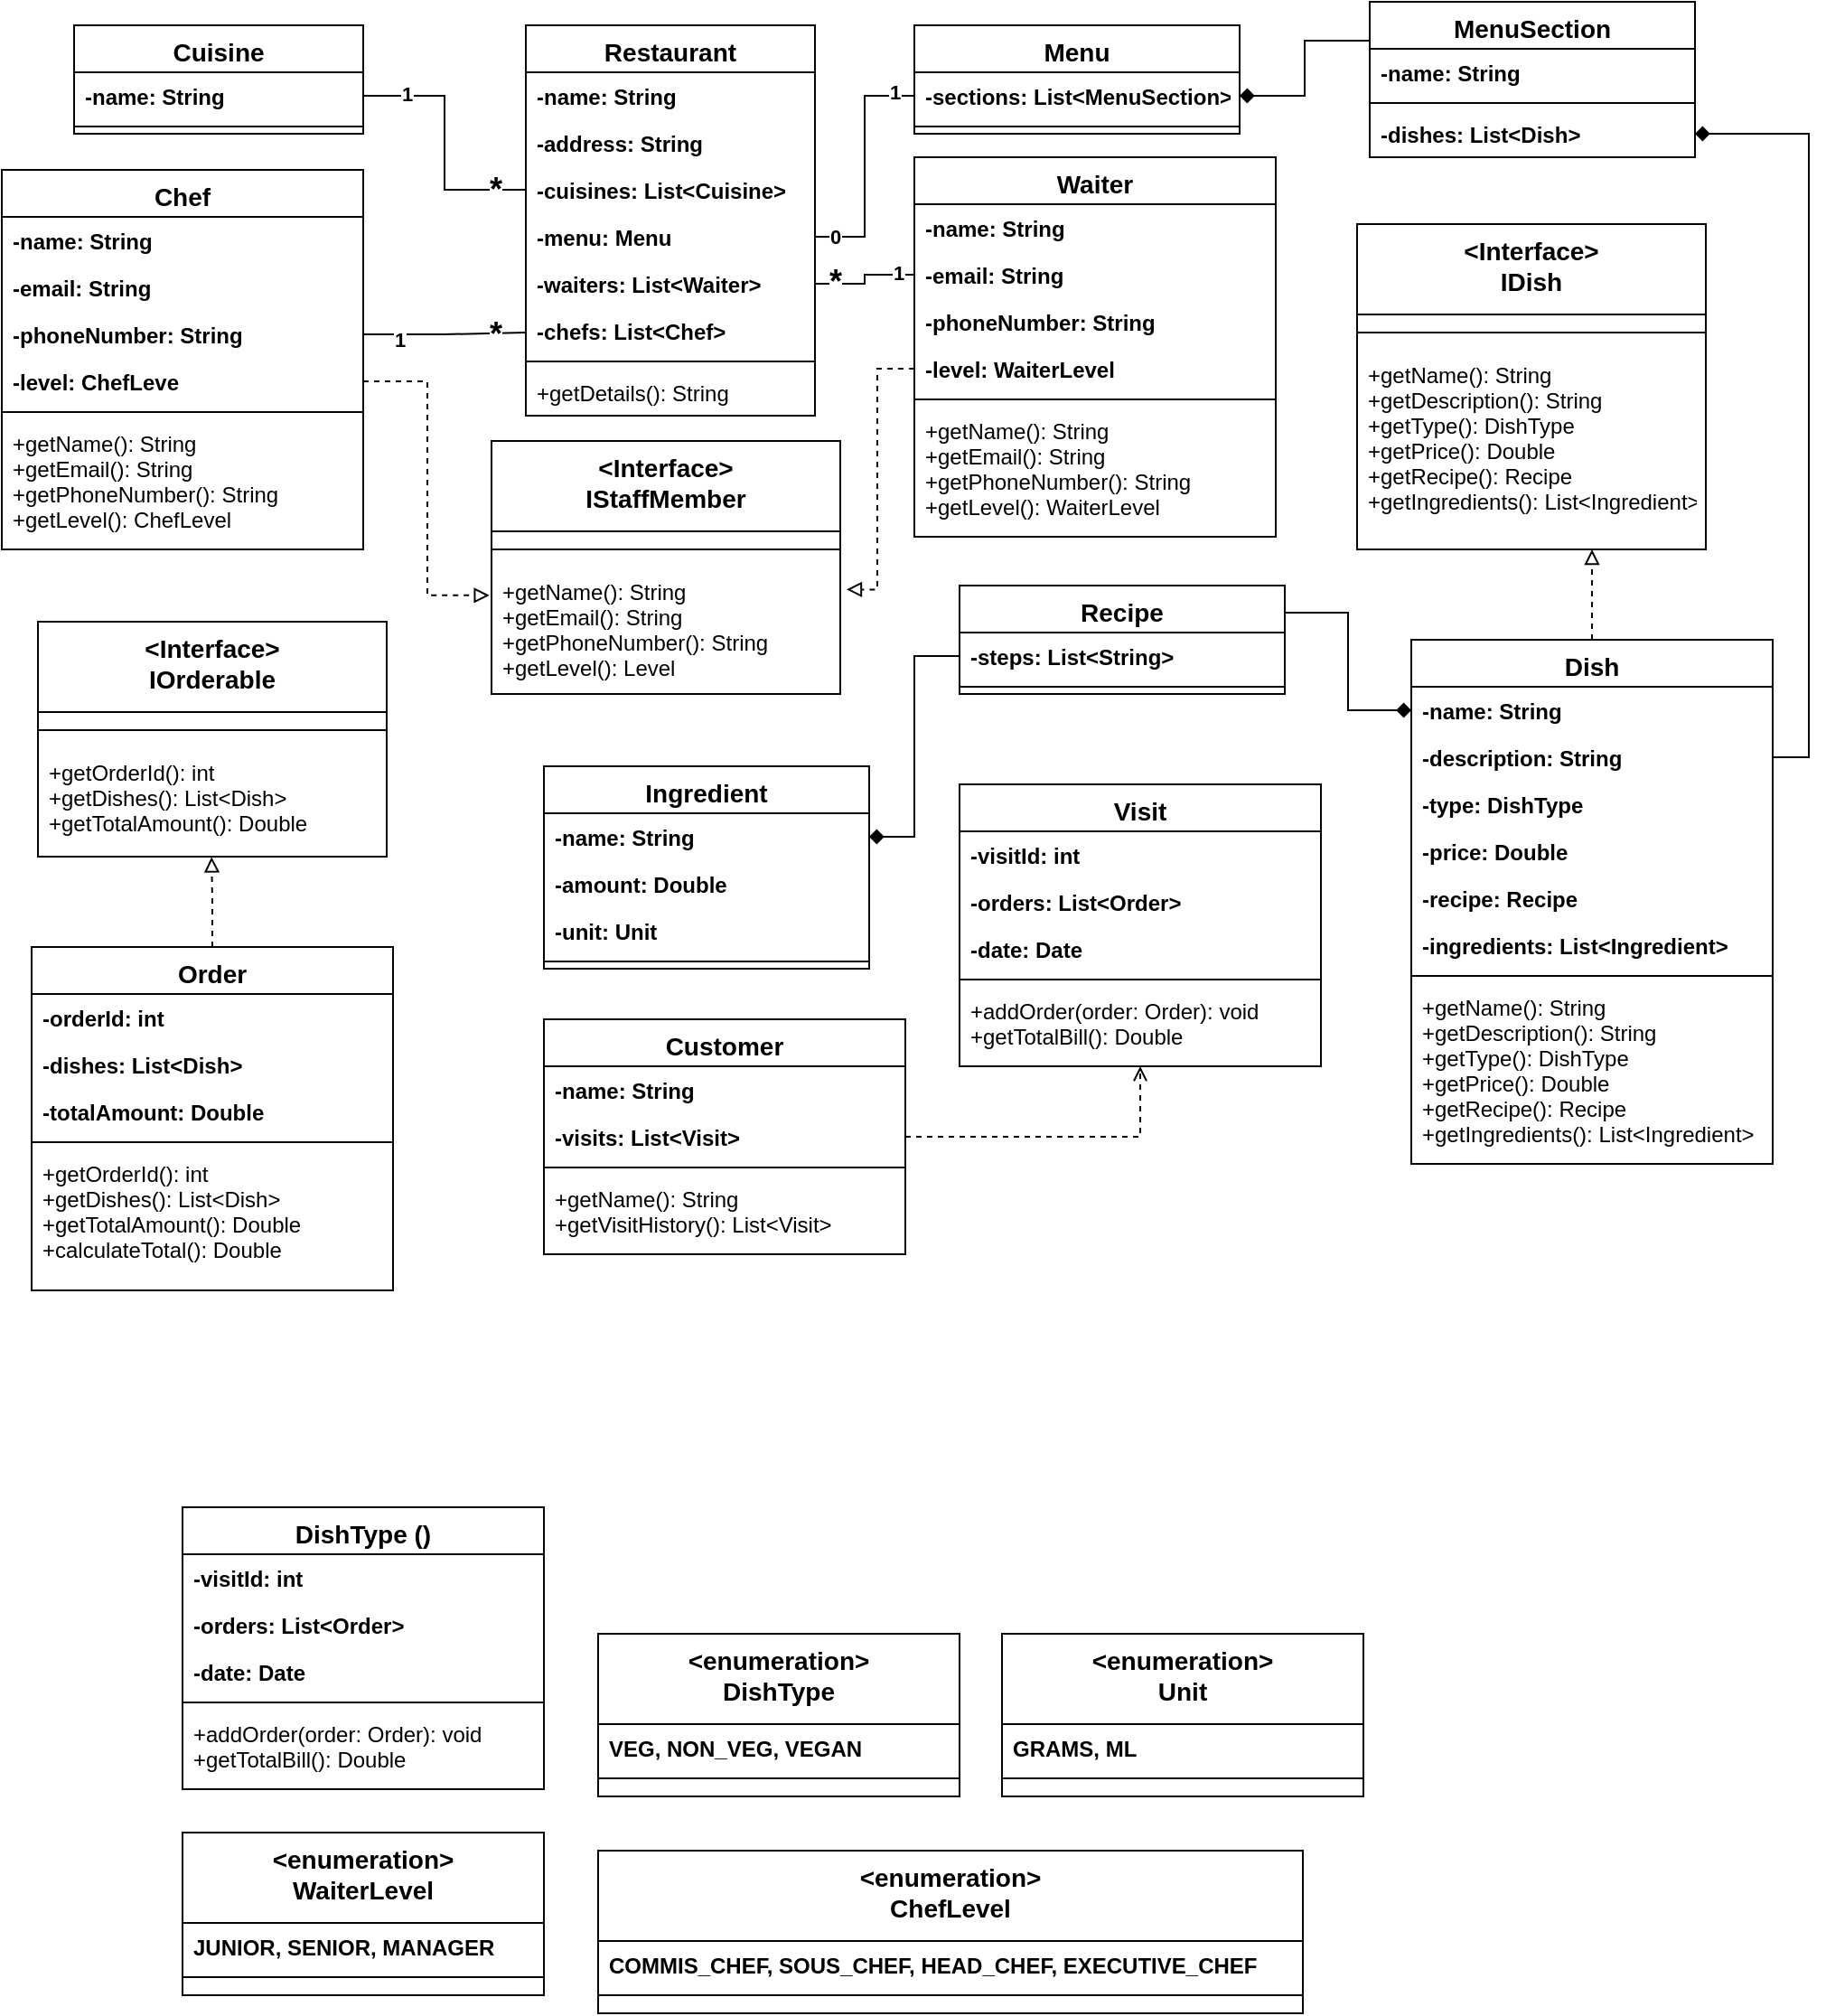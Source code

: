<mxfile version="24.7.6">
  <diagram id="C5RBs43oDa-KdzZeNtuy" name="Page-1">
    <mxGraphModel dx="1877" dy="557" grid="1" gridSize="10" guides="1" tooltips="1" connect="1" arrows="1" fold="1" page="1" pageScale="1" pageWidth="827" pageHeight="1169" math="0" shadow="0">
      <root>
        <mxCell id="WIyWlLk6GJQsqaUBKTNV-0" />
        <mxCell id="WIyWlLk6GJQsqaUBKTNV-1" parent="WIyWlLk6GJQsqaUBKTNV-0" />
        <mxCell id="zkfFHV4jXpPFQw0GAbJ--0" value="Restaurant" style="swimlane;fontStyle=1;align=center;verticalAlign=top;childLayout=stackLayout;horizontal=1;startSize=26;horizontalStack=0;resizeParent=1;resizeLast=0;collapsible=1;marginBottom=0;rounded=0;shadow=0;strokeWidth=1;fontSize=14;" parent="WIyWlLk6GJQsqaUBKTNV-1" vertex="1">
          <mxGeometry x="240" y="40" width="160" height="216" as="geometry">
            <mxRectangle x="230" y="140" width="160" height="26" as="alternateBounds" />
          </mxGeometry>
        </mxCell>
        <mxCell id="zkfFHV4jXpPFQw0GAbJ--1" value="-name: String" style="text;align=left;verticalAlign=top;spacingLeft=4;spacingRight=4;overflow=hidden;rotatable=0;points=[[0,0.5],[1,0.5]];portConstraint=eastwest;fontStyle=1" parent="zkfFHV4jXpPFQw0GAbJ--0" vertex="1">
          <mxGeometry y="26" width="160" height="26" as="geometry" />
        </mxCell>
        <mxCell id="zkfFHV4jXpPFQw0GAbJ--2" value="-address: String " style="text;align=left;verticalAlign=top;spacingLeft=4;spacingRight=4;overflow=hidden;rotatable=0;points=[[0,0.5],[1,0.5]];portConstraint=eastwest;rounded=0;shadow=0;html=0;fontStyle=1" parent="zkfFHV4jXpPFQw0GAbJ--0" vertex="1">
          <mxGeometry y="52" width="160" height="26" as="geometry" />
        </mxCell>
        <mxCell id="zkfFHV4jXpPFQw0GAbJ--3" value="-cuisines: List&lt;Cuisine&gt;" style="text;align=left;verticalAlign=top;spacingLeft=4;spacingRight=4;overflow=hidden;rotatable=0;points=[[0,0.5],[1,0.5]];portConstraint=eastwest;rounded=0;shadow=0;html=0;fontStyle=1" parent="zkfFHV4jXpPFQw0GAbJ--0" vertex="1">
          <mxGeometry y="78" width="160" height="26" as="geometry" />
        </mxCell>
        <mxCell id="zkfFHV4jXpPFQw0GAbJ--5" value="-menu: Menu" style="text;align=left;verticalAlign=top;spacingLeft=4;spacingRight=4;overflow=hidden;rotatable=0;points=[[0,0.5],[1,0.5]];portConstraint=eastwest;fontStyle=1" parent="zkfFHV4jXpPFQw0GAbJ--0" vertex="1">
          <mxGeometry y="104" width="160" height="26" as="geometry" />
        </mxCell>
        <mxCell id="VaiTRZWKTCsyNy_biYh1-0" value="-waiters: List&lt;Waiter&gt; " style="text;align=left;verticalAlign=top;spacingLeft=4;spacingRight=4;overflow=hidden;rotatable=0;points=[[0,0.5],[1,0.5]];portConstraint=eastwest;rounded=0;shadow=0;html=0;fontStyle=1" vertex="1" parent="zkfFHV4jXpPFQw0GAbJ--0">
          <mxGeometry y="130" width="160" height="26" as="geometry" />
        </mxCell>
        <mxCell id="VaiTRZWKTCsyNy_biYh1-1" value="-chefs: List&lt;Chef&gt;" style="text;align=left;verticalAlign=top;spacingLeft=4;spacingRight=4;overflow=hidden;rotatable=0;points=[[0,0.5],[1,0.5]];portConstraint=eastwest;fontStyle=1" vertex="1" parent="zkfFHV4jXpPFQw0GAbJ--0">
          <mxGeometry y="156" width="160" height="26" as="geometry" />
        </mxCell>
        <mxCell id="zkfFHV4jXpPFQw0GAbJ--4" value="" style="line;html=1;strokeWidth=1;align=left;verticalAlign=middle;spacingTop=-1;spacingLeft=3;spacingRight=3;rotatable=0;labelPosition=right;points=[];portConstraint=eastwest;" parent="zkfFHV4jXpPFQw0GAbJ--0" vertex="1">
          <mxGeometry y="182" width="160" height="8" as="geometry" />
        </mxCell>
        <mxCell id="VaiTRZWKTCsyNy_biYh1-2" value="+getDetails(): String" style="text;align=left;verticalAlign=top;spacingLeft=4;spacingRight=4;overflow=hidden;rotatable=0;points=[[0,0.5],[1,0.5]];portConstraint=eastwest;rounded=0;shadow=0;html=0;" vertex="1" parent="zkfFHV4jXpPFQw0GAbJ--0">
          <mxGeometry y="190" width="160" height="26" as="geometry" />
        </mxCell>
        <mxCell id="VaiTRZWKTCsyNy_biYh1-3" value="Cuisine" style="swimlane;fontStyle=1;align=center;verticalAlign=top;childLayout=stackLayout;horizontal=1;startSize=26;horizontalStack=0;resizeParent=1;resizeLast=0;collapsible=1;marginBottom=0;rounded=0;shadow=0;strokeWidth=1;fontSize=14;" vertex="1" parent="WIyWlLk6GJQsqaUBKTNV-1">
          <mxGeometry x="-10" y="40" width="160" height="60" as="geometry">
            <mxRectangle x="230" y="140" width="160" height="26" as="alternateBounds" />
          </mxGeometry>
        </mxCell>
        <mxCell id="VaiTRZWKTCsyNy_biYh1-4" value="-name: String" style="text;align=left;verticalAlign=top;spacingLeft=4;spacingRight=4;overflow=hidden;rotatable=0;points=[[0,0.5],[1,0.5]];portConstraint=eastwest;fontStyle=1" vertex="1" parent="VaiTRZWKTCsyNy_biYh1-3">
          <mxGeometry y="26" width="160" height="26" as="geometry" />
        </mxCell>
        <mxCell id="VaiTRZWKTCsyNy_biYh1-10" value="" style="line;html=1;strokeWidth=1;align=left;verticalAlign=middle;spacingTop=-1;spacingLeft=3;spacingRight=3;rotatable=0;labelPosition=right;points=[];portConstraint=eastwest;" vertex="1" parent="VaiTRZWKTCsyNy_biYh1-3">
          <mxGeometry y="52" width="160" height="8" as="geometry" />
        </mxCell>
        <mxCell id="VaiTRZWKTCsyNy_biYh1-12" value="Menu" style="swimlane;fontStyle=1;align=center;verticalAlign=top;childLayout=stackLayout;horizontal=1;startSize=26;horizontalStack=0;resizeParent=1;resizeLast=0;collapsible=1;marginBottom=0;rounded=0;shadow=0;strokeWidth=1;fontSize=14;" vertex="1" parent="WIyWlLk6GJQsqaUBKTNV-1">
          <mxGeometry x="455" y="40" width="180" height="60" as="geometry">
            <mxRectangle x="230" y="140" width="160" height="26" as="alternateBounds" />
          </mxGeometry>
        </mxCell>
        <mxCell id="VaiTRZWKTCsyNy_biYh1-13" value="-sections: List&lt;MenuSection&gt;" style="text;align=left;verticalAlign=top;spacingLeft=4;spacingRight=4;overflow=hidden;rotatable=0;points=[[0,0.5],[1,0.5]];portConstraint=eastwest;fontStyle=1" vertex="1" parent="VaiTRZWKTCsyNy_biYh1-12">
          <mxGeometry y="26" width="180" height="26" as="geometry" />
        </mxCell>
        <mxCell id="VaiTRZWKTCsyNy_biYh1-14" value="" style="line;html=1;strokeWidth=1;align=left;verticalAlign=middle;spacingTop=-1;spacingLeft=3;spacingRight=3;rotatable=0;labelPosition=right;points=[];portConstraint=eastwest;" vertex="1" parent="VaiTRZWKTCsyNy_biYh1-12">
          <mxGeometry y="52" width="180" height="8" as="geometry" />
        </mxCell>
        <mxCell id="VaiTRZWKTCsyNy_biYh1-16" value="Ingredient" style="swimlane;fontStyle=1;align=center;verticalAlign=top;childLayout=stackLayout;horizontal=1;startSize=26;horizontalStack=0;resizeParent=1;resizeLast=0;collapsible=1;marginBottom=0;rounded=0;shadow=0;strokeWidth=1;fontSize=14;" vertex="1" parent="WIyWlLk6GJQsqaUBKTNV-1">
          <mxGeometry x="250" y="450" width="180" height="112" as="geometry">
            <mxRectangle x="230" y="140" width="160" height="26" as="alternateBounds" />
          </mxGeometry>
        </mxCell>
        <mxCell id="VaiTRZWKTCsyNy_biYh1-17" value="-name: String " style="text;align=left;verticalAlign=top;spacingLeft=4;spacingRight=4;overflow=hidden;rotatable=0;points=[[0,0.5],[1,0.5]];portConstraint=eastwest;fontStyle=1" vertex="1" parent="VaiTRZWKTCsyNy_biYh1-16">
          <mxGeometry y="26" width="180" height="26" as="geometry" />
        </mxCell>
        <mxCell id="VaiTRZWKTCsyNy_biYh1-38" value="-amount: Double " style="text;align=left;verticalAlign=top;spacingLeft=4;spacingRight=4;overflow=hidden;rotatable=0;points=[[0,0.5],[1,0.5]];portConstraint=eastwest;fontStyle=1" vertex="1" parent="VaiTRZWKTCsyNy_biYh1-16">
          <mxGeometry y="52" width="180" height="26" as="geometry" />
        </mxCell>
        <mxCell id="VaiTRZWKTCsyNy_biYh1-39" value="-unit: Unit" style="text;align=left;verticalAlign=top;spacingLeft=4;spacingRight=4;overflow=hidden;rotatable=0;points=[[0,0.5],[1,0.5]];portConstraint=eastwest;fontStyle=1" vertex="1" parent="VaiTRZWKTCsyNy_biYh1-16">
          <mxGeometry y="78" width="180" height="26" as="geometry" />
        </mxCell>
        <mxCell id="VaiTRZWKTCsyNy_biYh1-18" value="" style="line;html=1;strokeWidth=1;align=left;verticalAlign=middle;spacingTop=-1;spacingLeft=3;spacingRight=3;rotatable=0;labelPosition=right;points=[];portConstraint=eastwest;" vertex="1" parent="VaiTRZWKTCsyNy_biYh1-16">
          <mxGeometry y="104" width="180" height="8" as="geometry" />
        </mxCell>
        <mxCell id="VaiTRZWKTCsyNy_biYh1-21" value="&lt;Interface&gt;&#xa;IDish" style="swimlane;fontStyle=1;align=center;verticalAlign=top;childLayout=stackLayout;horizontal=1;startSize=50;horizontalStack=0;resizeParent=1;resizeLast=0;collapsible=1;marginBottom=0;rounded=0;shadow=0;strokeWidth=1;fontSize=14;" vertex="1" parent="WIyWlLk6GJQsqaUBKTNV-1">
          <mxGeometry x="700" y="150" width="193" height="180" as="geometry">
            <mxRectangle x="230" y="140" width="160" height="26" as="alternateBounds" />
          </mxGeometry>
        </mxCell>
        <mxCell id="VaiTRZWKTCsyNy_biYh1-23" value="" style="line;html=1;strokeWidth=1;align=left;verticalAlign=middle;spacingTop=-1;spacingLeft=3;spacingRight=3;rotatable=0;labelPosition=right;points=[];portConstraint=eastwest;" vertex="1" parent="VaiTRZWKTCsyNy_biYh1-21">
          <mxGeometry y="50" width="193" height="20" as="geometry" />
        </mxCell>
        <mxCell id="VaiTRZWKTCsyNy_biYh1-24" value="+getName(): String   &#xa;+getDescription(): String &#xa;+getType(): DishType &#xa;+getPrice(): Double  &#xa;+getRecipe(): Recipe &#xa;+getIngredients(): List&lt;Ingredient&gt;" style="text;align=left;verticalAlign=top;spacingLeft=4;spacingRight=4;overflow=hidden;rotatable=0;points=[[0,0.5],[1,0.5]];portConstraint=eastwest;fontStyle=0" vertex="1" parent="VaiTRZWKTCsyNy_biYh1-21">
          <mxGeometry y="70" width="193" height="100" as="geometry" />
        </mxCell>
        <mxCell id="VaiTRZWKTCsyNy_biYh1-134" style="edgeStyle=orthogonalEdgeStyle;rounded=0;orthogonalLoop=1;jettySize=auto;html=1;exitX=0.5;exitY=0;exitDx=0;exitDy=0;endArrow=block;endFill=0;dashed=1;" edge="1" parent="WIyWlLk6GJQsqaUBKTNV-1" source="VaiTRZWKTCsyNy_biYh1-25">
          <mxGeometry relative="1" as="geometry">
            <mxPoint x="830" y="330" as="targetPoint" />
          </mxGeometry>
        </mxCell>
        <mxCell id="VaiTRZWKTCsyNy_biYh1-25" value="Dish" style="swimlane;fontStyle=1;align=center;verticalAlign=top;childLayout=stackLayout;horizontal=1;startSize=26;horizontalStack=0;resizeParent=1;resizeLast=0;collapsible=1;marginBottom=0;rounded=0;shadow=0;strokeWidth=1;fontSize=14;" vertex="1" parent="WIyWlLk6GJQsqaUBKTNV-1">
          <mxGeometry x="730" y="380" width="200" height="290" as="geometry">
            <mxRectangle x="230" y="140" width="160" height="26" as="alternateBounds" />
          </mxGeometry>
        </mxCell>
        <mxCell id="VaiTRZWKTCsyNy_biYh1-26" value="-name: String" style="text;align=left;verticalAlign=top;spacingLeft=4;spacingRight=4;overflow=hidden;rotatable=0;points=[[0,0.5],[1,0.5]];portConstraint=eastwest;fontStyle=1" vertex="1" parent="VaiTRZWKTCsyNy_biYh1-25">
          <mxGeometry y="26" width="200" height="26" as="geometry" />
        </mxCell>
        <mxCell id="VaiTRZWKTCsyNy_biYh1-27" value="-description: String" style="text;align=left;verticalAlign=top;spacingLeft=4;spacingRight=4;overflow=hidden;rotatable=0;points=[[0,0.5],[1,0.5]];portConstraint=eastwest;rounded=0;shadow=0;html=0;fontStyle=1" vertex="1" parent="VaiTRZWKTCsyNy_biYh1-25">
          <mxGeometry y="52" width="200" height="26" as="geometry" />
        </mxCell>
        <mxCell id="VaiTRZWKTCsyNy_biYh1-28" value="-type: DishType " style="text;align=left;verticalAlign=top;spacingLeft=4;spacingRight=4;overflow=hidden;rotatable=0;points=[[0,0.5],[1,0.5]];portConstraint=eastwest;rounded=0;shadow=0;html=0;fontStyle=1" vertex="1" parent="VaiTRZWKTCsyNy_biYh1-25">
          <mxGeometry y="78" width="200" height="26" as="geometry" />
        </mxCell>
        <mxCell id="VaiTRZWKTCsyNy_biYh1-29" value="-price: Double " style="text;align=left;verticalAlign=top;spacingLeft=4;spacingRight=4;overflow=hidden;rotatable=0;points=[[0,0.5],[1,0.5]];portConstraint=eastwest;fontStyle=1" vertex="1" parent="VaiTRZWKTCsyNy_biYh1-25">
          <mxGeometry y="104" width="200" height="26" as="geometry" />
        </mxCell>
        <mxCell id="VaiTRZWKTCsyNy_biYh1-30" value="-recipe: Recipe " style="text;align=left;verticalAlign=top;spacingLeft=4;spacingRight=4;overflow=hidden;rotatable=0;points=[[0,0.5],[1,0.5]];portConstraint=eastwest;rounded=0;shadow=0;html=0;fontStyle=1" vertex="1" parent="VaiTRZWKTCsyNy_biYh1-25">
          <mxGeometry y="130" width="200" height="26" as="geometry" />
        </mxCell>
        <mxCell id="VaiTRZWKTCsyNy_biYh1-31" value="-ingredients: List&lt;Ingredient&gt;" style="text;align=left;verticalAlign=top;spacingLeft=4;spacingRight=4;overflow=hidden;rotatable=0;points=[[0,0.5],[1,0.5]];portConstraint=eastwest;fontStyle=1" vertex="1" parent="VaiTRZWKTCsyNy_biYh1-25">
          <mxGeometry y="156" width="200" height="26" as="geometry" />
        </mxCell>
        <mxCell id="VaiTRZWKTCsyNy_biYh1-32" value="" style="line;html=1;strokeWidth=1;align=left;verticalAlign=middle;spacingTop=-1;spacingLeft=3;spacingRight=3;rotatable=0;labelPosition=right;points=[];portConstraint=eastwest;" vertex="1" parent="VaiTRZWKTCsyNy_biYh1-25">
          <mxGeometry y="182" width="200" height="8" as="geometry" />
        </mxCell>
        <mxCell id="VaiTRZWKTCsyNy_biYh1-33" value="+getName(): String   &#xa;+getDescription(): String &#xa;+getType(): DishType &#xa;+getPrice(): Double  &#xa;+getRecipe(): Recipe &#xa;+getIngredients(): List&lt;Ingredient&gt;" style="text;align=left;verticalAlign=top;spacingLeft=4;spacingRight=4;overflow=hidden;rotatable=0;points=[[0,0.5],[1,0.5]];portConstraint=eastwest;rounded=0;shadow=0;html=0;" vertex="1" parent="VaiTRZWKTCsyNy_biYh1-25">
          <mxGeometry y="190" width="200" height="100" as="geometry" />
        </mxCell>
        <mxCell id="VaiTRZWKTCsyNy_biYh1-34" value="MenuSection" style="swimlane;fontStyle=1;align=center;verticalAlign=top;childLayout=stackLayout;horizontal=1;startSize=26;horizontalStack=0;resizeParent=1;resizeLast=0;collapsible=1;marginBottom=0;rounded=0;shadow=0;strokeWidth=1;fontSize=14;" vertex="1" parent="WIyWlLk6GJQsqaUBKTNV-1">
          <mxGeometry x="707" y="27" width="180" height="86" as="geometry">
            <mxRectangle x="230" y="140" width="160" height="26" as="alternateBounds" />
          </mxGeometry>
        </mxCell>
        <mxCell id="VaiTRZWKTCsyNy_biYh1-35" value="-name: String " style="text;align=left;verticalAlign=top;spacingLeft=4;spacingRight=4;overflow=hidden;rotatable=0;points=[[0,0.5],[1,0.5]];portConstraint=eastwest;fontStyle=1" vertex="1" parent="VaiTRZWKTCsyNy_biYh1-34">
          <mxGeometry y="26" width="180" height="26" as="geometry" />
        </mxCell>
        <mxCell id="VaiTRZWKTCsyNy_biYh1-36" value="" style="line;html=1;strokeWidth=1;align=left;verticalAlign=middle;spacingTop=-1;spacingLeft=3;spacingRight=3;rotatable=0;labelPosition=right;points=[];portConstraint=eastwest;" vertex="1" parent="VaiTRZWKTCsyNy_biYh1-34">
          <mxGeometry y="52" width="180" height="8" as="geometry" />
        </mxCell>
        <mxCell id="VaiTRZWKTCsyNy_biYh1-37" value="-dishes: List&lt;Dish&gt;" style="text;align=left;verticalAlign=top;spacingLeft=4;spacingRight=4;overflow=hidden;rotatable=0;points=[[0,0.5],[1,0.5]];portConstraint=eastwest;fontStyle=1" vertex="1" parent="VaiTRZWKTCsyNy_biYh1-34">
          <mxGeometry y="60" width="180" height="26" as="geometry" />
        </mxCell>
        <mxCell id="VaiTRZWKTCsyNy_biYh1-40" value="Recipe" style="swimlane;fontStyle=1;align=center;verticalAlign=top;childLayout=stackLayout;horizontal=1;startSize=26;horizontalStack=0;resizeParent=1;resizeLast=0;collapsible=1;marginBottom=0;rounded=0;shadow=0;strokeWidth=1;fontSize=14;" vertex="1" parent="WIyWlLk6GJQsqaUBKTNV-1">
          <mxGeometry x="480" y="350" width="180" height="60" as="geometry">
            <mxRectangle x="230" y="140" width="160" height="26" as="alternateBounds" />
          </mxGeometry>
        </mxCell>
        <mxCell id="VaiTRZWKTCsyNy_biYh1-41" value="-steps: List&lt;String&gt;" style="text;align=left;verticalAlign=top;spacingLeft=4;spacingRight=4;overflow=hidden;rotatable=0;points=[[0,0.5],[1,0.5]];portConstraint=eastwest;fontStyle=1" vertex="1" parent="VaiTRZWKTCsyNy_biYh1-40">
          <mxGeometry y="26" width="180" height="26" as="geometry" />
        </mxCell>
        <mxCell id="VaiTRZWKTCsyNy_biYh1-42" value="" style="line;html=1;strokeWidth=1;align=left;verticalAlign=middle;spacingTop=-1;spacingLeft=3;spacingRight=3;rotatable=0;labelPosition=right;points=[];portConstraint=eastwest;" vertex="1" parent="VaiTRZWKTCsyNy_biYh1-40">
          <mxGeometry y="52" width="180" height="8" as="geometry" />
        </mxCell>
        <mxCell id="VaiTRZWKTCsyNy_biYh1-43" value="&lt;Interface&gt;&#xa;IStaffMember" style="swimlane;fontStyle=1;align=center;verticalAlign=top;childLayout=stackLayout;horizontal=1;startSize=50;horizontalStack=0;resizeParent=1;resizeLast=0;collapsible=1;marginBottom=0;rounded=0;shadow=0;strokeWidth=1;fontSize=14;" vertex="1" parent="WIyWlLk6GJQsqaUBKTNV-1">
          <mxGeometry x="221" y="270" width="193" height="140" as="geometry">
            <mxRectangle x="230" y="140" width="160" height="26" as="alternateBounds" />
          </mxGeometry>
        </mxCell>
        <mxCell id="VaiTRZWKTCsyNy_biYh1-44" value="" style="line;html=1;strokeWidth=1;align=left;verticalAlign=middle;spacingTop=-1;spacingLeft=3;spacingRight=3;rotatable=0;labelPosition=right;points=[];portConstraint=eastwest;" vertex="1" parent="VaiTRZWKTCsyNy_biYh1-43">
          <mxGeometry y="50" width="193" height="20" as="geometry" />
        </mxCell>
        <mxCell id="VaiTRZWKTCsyNy_biYh1-45" value="+getName(): String   &#xa;+getEmail(): String  &#xa;+getPhoneNumber(): String &#xa;+getLevel(): Level" style="text;align=left;verticalAlign=top;spacingLeft=4;spacingRight=4;overflow=hidden;rotatable=0;points=[[0,0.5],[1,0.5]];portConstraint=eastwest;fontStyle=0" vertex="1" parent="VaiTRZWKTCsyNy_biYh1-43">
          <mxGeometry y="70" width="193" height="70" as="geometry" />
        </mxCell>
        <mxCell id="VaiTRZWKTCsyNy_biYh1-46" value="Waiter" style="swimlane;fontStyle=1;align=center;verticalAlign=top;childLayout=stackLayout;horizontal=1;startSize=26;horizontalStack=0;resizeParent=1;resizeLast=0;collapsible=1;marginBottom=0;rounded=0;shadow=0;strokeWidth=1;fontSize=14;" vertex="1" parent="WIyWlLk6GJQsqaUBKTNV-1">
          <mxGeometry x="455" y="113" width="200" height="210" as="geometry">
            <mxRectangle x="230" y="140" width="160" height="26" as="alternateBounds" />
          </mxGeometry>
        </mxCell>
        <mxCell id="VaiTRZWKTCsyNy_biYh1-47" value="-name: String " style="text;align=left;verticalAlign=top;spacingLeft=4;spacingRight=4;overflow=hidden;rotatable=0;points=[[0,0.5],[1,0.5]];portConstraint=eastwest;fontStyle=1" vertex="1" parent="VaiTRZWKTCsyNy_biYh1-46">
          <mxGeometry y="26" width="200" height="26" as="geometry" />
        </mxCell>
        <mxCell id="VaiTRZWKTCsyNy_biYh1-48" value="-email: String " style="text;align=left;verticalAlign=top;spacingLeft=4;spacingRight=4;overflow=hidden;rotatable=0;points=[[0,0.5],[1,0.5]];portConstraint=eastwest;rounded=0;shadow=0;html=0;fontStyle=1" vertex="1" parent="VaiTRZWKTCsyNy_biYh1-46">
          <mxGeometry y="52" width="200" height="26" as="geometry" />
        </mxCell>
        <mxCell id="VaiTRZWKTCsyNy_biYh1-49" value="-phoneNumber: String " style="text;align=left;verticalAlign=top;spacingLeft=4;spacingRight=4;overflow=hidden;rotatable=0;points=[[0,0.5],[1,0.5]];portConstraint=eastwest;rounded=0;shadow=0;html=0;fontStyle=1" vertex="1" parent="VaiTRZWKTCsyNy_biYh1-46">
          <mxGeometry y="78" width="200" height="26" as="geometry" />
        </mxCell>
        <mxCell id="VaiTRZWKTCsyNy_biYh1-50" value="-level: WaiterLevel" style="text;align=left;verticalAlign=top;spacingLeft=4;spacingRight=4;overflow=hidden;rotatable=0;points=[[0,0.5],[1,0.5]];portConstraint=eastwest;fontStyle=1" vertex="1" parent="VaiTRZWKTCsyNy_biYh1-46">
          <mxGeometry y="104" width="200" height="26" as="geometry" />
        </mxCell>
        <mxCell id="VaiTRZWKTCsyNy_biYh1-53" value="" style="line;html=1;strokeWidth=1;align=left;verticalAlign=middle;spacingTop=-1;spacingLeft=3;spacingRight=3;rotatable=0;labelPosition=right;points=[];portConstraint=eastwest;" vertex="1" parent="VaiTRZWKTCsyNy_biYh1-46">
          <mxGeometry y="130" width="200" height="8" as="geometry" />
        </mxCell>
        <mxCell id="VaiTRZWKTCsyNy_biYh1-54" value="+getName(): String   &#xa;+getEmail(): String  &#xa;+getPhoneNumber(): String &#xa;+getLevel(): WaiterLevel" style="text;align=left;verticalAlign=top;spacingLeft=4;spacingRight=4;overflow=hidden;rotatable=0;points=[[0,0.5],[1,0.5]];portConstraint=eastwest;rounded=0;shadow=0;html=0;" vertex="1" parent="VaiTRZWKTCsyNy_biYh1-46">
          <mxGeometry y="138" width="200" height="72" as="geometry" />
        </mxCell>
        <mxCell id="VaiTRZWKTCsyNy_biYh1-55" value="Chef" style="swimlane;fontStyle=1;align=center;verticalAlign=top;childLayout=stackLayout;horizontal=1;startSize=26;horizontalStack=0;resizeParent=1;resizeLast=0;collapsible=1;marginBottom=0;rounded=0;shadow=0;strokeWidth=1;fontSize=14;" vertex="1" parent="WIyWlLk6GJQsqaUBKTNV-1">
          <mxGeometry x="-50" y="120" width="200" height="210" as="geometry">
            <mxRectangle x="230" y="140" width="160" height="26" as="alternateBounds" />
          </mxGeometry>
        </mxCell>
        <mxCell id="VaiTRZWKTCsyNy_biYh1-56" value="-name: String " style="text;align=left;verticalAlign=top;spacingLeft=4;spacingRight=4;overflow=hidden;rotatable=0;points=[[0,0.5],[1,0.5]];portConstraint=eastwest;fontStyle=1" vertex="1" parent="VaiTRZWKTCsyNy_biYh1-55">
          <mxGeometry y="26" width="200" height="26" as="geometry" />
        </mxCell>
        <mxCell id="VaiTRZWKTCsyNy_biYh1-57" value="-email: String " style="text;align=left;verticalAlign=top;spacingLeft=4;spacingRight=4;overflow=hidden;rotatable=0;points=[[0,0.5],[1,0.5]];portConstraint=eastwest;rounded=0;shadow=0;html=0;fontStyle=1" vertex="1" parent="VaiTRZWKTCsyNy_biYh1-55">
          <mxGeometry y="52" width="200" height="26" as="geometry" />
        </mxCell>
        <mxCell id="VaiTRZWKTCsyNy_biYh1-58" value="-phoneNumber: String " style="text;align=left;verticalAlign=top;spacingLeft=4;spacingRight=4;overflow=hidden;rotatable=0;points=[[0,0.5],[1,0.5]];portConstraint=eastwest;rounded=0;shadow=0;html=0;fontStyle=1" vertex="1" parent="VaiTRZWKTCsyNy_biYh1-55">
          <mxGeometry y="78" width="200" height="26" as="geometry" />
        </mxCell>
        <mxCell id="VaiTRZWKTCsyNy_biYh1-59" value="-level: ChefLeve" style="text;align=left;verticalAlign=top;spacingLeft=4;spacingRight=4;overflow=hidden;rotatable=0;points=[[0,0.5],[1,0.5]];portConstraint=eastwest;fontStyle=1" vertex="1" parent="VaiTRZWKTCsyNy_biYh1-55">
          <mxGeometry y="104" width="200" height="26" as="geometry" />
        </mxCell>
        <mxCell id="VaiTRZWKTCsyNy_biYh1-60" value="" style="line;html=1;strokeWidth=1;align=left;verticalAlign=middle;spacingTop=-1;spacingLeft=3;spacingRight=3;rotatable=0;labelPosition=right;points=[];portConstraint=eastwest;" vertex="1" parent="VaiTRZWKTCsyNy_biYh1-55">
          <mxGeometry y="130" width="200" height="8" as="geometry" />
        </mxCell>
        <mxCell id="VaiTRZWKTCsyNy_biYh1-61" value="+getName(): String   &#xa;+getEmail(): String  &#xa;+getPhoneNumber(): String &#xa;+getLevel(): ChefLevel&#xa;" style="text;align=left;verticalAlign=top;spacingLeft=4;spacingRight=4;overflow=hidden;rotatable=0;points=[[0,0.5],[1,0.5]];portConstraint=eastwest;rounded=0;shadow=0;html=0;" vertex="1" parent="VaiTRZWKTCsyNy_biYh1-55">
          <mxGeometry y="138" width="200" height="72" as="geometry" />
        </mxCell>
        <mxCell id="VaiTRZWKTCsyNy_biYh1-62" value="&lt;Interface&gt;&#xa;IOrderable" style="swimlane;fontStyle=1;align=center;verticalAlign=top;childLayout=stackLayout;horizontal=1;startSize=50;horizontalStack=0;resizeParent=1;resizeLast=0;collapsible=1;marginBottom=0;rounded=0;shadow=0;strokeWidth=1;fontSize=14;" vertex="1" parent="WIyWlLk6GJQsqaUBKTNV-1">
          <mxGeometry x="-30" y="370" width="193" height="130" as="geometry">
            <mxRectangle x="230" y="140" width="160" height="26" as="alternateBounds" />
          </mxGeometry>
        </mxCell>
        <mxCell id="VaiTRZWKTCsyNy_biYh1-63" value="" style="line;html=1;strokeWidth=1;align=left;verticalAlign=middle;spacingTop=-1;spacingLeft=3;spacingRight=3;rotatable=0;labelPosition=right;points=[];portConstraint=eastwest;" vertex="1" parent="VaiTRZWKTCsyNy_biYh1-62">
          <mxGeometry y="50" width="193" height="20" as="geometry" />
        </mxCell>
        <mxCell id="VaiTRZWKTCsyNy_biYh1-64" value="+getOrderId(): int   &#xa;+getDishes(): List&lt;Dish&gt; &#xa;+getTotalAmount(): Double" style="text;align=left;verticalAlign=top;spacingLeft=4;spacingRight=4;overflow=hidden;rotatable=0;points=[[0,0.5],[1,0.5]];portConstraint=eastwest;fontStyle=0" vertex="1" parent="VaiTRZWKTCsyNy_biYh1-62">
          <mxGeometry y="70" width="193" height="60" as="geometry" />
        </mxCell>
        <mxCell id="VaiTRZWKTCsyNy_biYh1-65" value="Order" style="swimlane;fontStyle=1;align=center;verticalAlign=top;childLayout=stackLayout;horizontal=1;startSize=26;horizontalStack=0;resizeParent=1;resizeLast=0;collapsible=1;marginBottom=0;rounded=0;shadow=0;strokeWidth=1;fontSize=14;" vertex="1" parent="WIyWlLk6GJQsqaUBKTNV-1">
          <mxGeometry x="-33.5" y="550" width="200" height="190" as="geometry">
            <mxRectangle x="230" y="140" width="160" height="26" as="alternateBounds" />
          </mxGeometry>
        </mxCell>
        <mxCell id="VaiTRZWKTCsyNy_biYh1-66" value="-orderId: int        &#xa;" style="text;align=left;verticalAlign=top;spacingLeft=4;spacingRight=4;overflow=hidden;rotatable=0;points=[[0,0.5],[1,0.5]];portConstraint=eastwest;fontStyle=1" vertex="1" parent="VaiTRZWKTCsyNy_biYh1-65">
          <mxGeometry y="26" width="200" height="26" as="geometry" />
        </mxCell>
        <mxCell id="VaiTRZWKTCsyNy_biYh1-67" value="-dishes: List&lt;Dish&gt;" style="text;align=left;verticalAlign=top;spacingLeft=4;spacingRight=4;overflow=hidden;rotatable=0;points=[[0,0.5],[1,0.5]];portConstraint=eastwest;rounded=0;shadow=0;html=0;fontStyle=1" vertex="1" parent="VaiTRZWKTCsyNy_biYh1-65">
          <mxGeometry y="52" width="200" height="26" as="geometry" />
        </mxCell>
        <mxCell id="VaiTRZWKTCsyNy_biYh1-68" value="-totalAmount: Double " style="text;align=left;verticalAlign=top;spacingLeft=4;spacingRight=4;overflow=hidden;rotatable=0;points=[[0,0.5],[1,0.5]];portConstraint=eastwest;rounded=0;shadow=0;html=0;fontStyle=1" vertex="1" parent="VaiTRZWKTCsyNy_biYh1-65">
          <mxGeometry y="78" width="200" height="26" as="geometry" />
        </mxCell>
        <mxCell id="VaiTRZWKTCsyNy_biYh1-70" value="" style="line;html=1;strokeWidth=1;align=left;verticalAlign=middle;spacingTop=-1;spacingLeft=3;spacingRight=3;rotatable=0;labelPosition=right;points=[];portConstraint=eastwest;" vertex="1" parent="VaiTRZWKTCsyNy_biYh1-65">
          <mxGeometry y="104" width="200" height="8" as="geometry" />
        </mxCell>
        <mxCell id="VaiTRZWKTCsyNy_biYh1-71" value="+getOrderId(): int   &#xa;+getDishes(): List&lt;Dish&gt; &#xa;+getTotalAmount(): Double&#xa;+calculateTotal(): Double" style="text;align=left;verticalAlign=top;spacingLeft=4;spacingRight=4;overflow=hidden;rotatable=0;points=[[0,0.5],[1,0.5]];portConstraint=eastwest;rounded=0;shadow=0;html=0;" vertex="1" parent="VaiTRZWKTCsyNy_biYh1-65">
          <mxGeometry y="112" width="200" height="72" as="geometry" />
        </mxCell>
        <mxCell id="VaiTRZWKTCsyNy_biYh1-72" value="Customer" style="swimlane;fontStyle=1;align=center;verticalAlign=top;childLayout=stackLayout;horizontal=1;startSize=26;horizontalStack=0;resizeParent=1;resizeLast=0;collapsible=1;marginBottom=0;rounded=0;shadow=0;strokeWidth=1;fontSize=14;" vertex="1" parent="WIyWlLk6GJQsqaUBKTNV-1">
          <mxGeometry x="250" y="590" width="200" height="130" as="geometry">
            <mxRectangle x="230" y="140" width="160" height="26" as="alternateBounds" />
          </mxGeometry>
        </mxCell>
        <mxCell id="VaiTRZWKTCsyNy_biYh1-73" value="-name: String&#xa;" style="text;align=left;verticalAlign=top;spacingLeft=4;spacingRight=4;overflow=hidden;rotatable=0;points=[[0,0.5],[1,0.5]];portConstraint=eastwest;fontStyle=1" vertex="1" parent="VaiTRZWKTCsyNy_biYh1-72">
          <mxGeometry y="26" width="200" height="26" as="geometry" />
        </mxCell>
        <mxCell id="VaiTRZWKTCsyNy_biYh1-74" value="-visits: List&lt;Visit&gt;" style="text;align=left;verticalAlign=top;spacingLeft=4;spacingRight=4;overflow=hidden;rotatable=0;points=[[0,0.5],[1,0.5]];portConstraint=eastwest;rounded=0;shadow=0;html=0;fontStyle=1" vertex="1" parent="VaiTRZWKTCsyNy_biYh1-72">
          <mxGeometry y="52" width="200" height="26" as="geometry" />
        </mxCell>
        <mxCell id="VaiTRZWKTCsyNy_biYh1-76" value="" style="line;html=1;strokeWidth=1;align=left;verticalAlign=middle;spacingTop=-1;spacingLeft=3;spacingRight=3;rotatable=0;labelPosition=right;points=[];portConstraint=eastwest;" vertex="1" parent="VaiTRZWKTCsyNy_biYh1-72">
          <mxGeometry y="78" width="200" height="8" as="geometry" />
        </mxCell>
        <mxCell id="VaiTRZWKTCsyNy_biYh1-77" value="+getName(): String&#xa;+getVisitHistory(): List&lt;Visit&gt;" style="text;align=left;verticalAlign=top;spacingLeft=4;spacingRight=4;overflow=hidden;rotatable=0;points=[[0,0.5],[1,0.5]];portConstraint=eastwest;rounded=0;shadow=0;html=0;" vertex="1" parent="VaiTRZWKTCsyNy_biYh1-72">
          <mxGeometry y="86" width="200" height="44" as="geometry" />
        </mxCell>
        <mxCell id="VaiTRZWKTCsyNy_biYh1-78" value="Visit" style="swimlane;fontStyle=1;align=center;verticalAlign=top;childLayout=stackLayout;horizontal=1;startSize=26;horizontalStack=0;resizeParent=1;resizeLast=0;collapsible=1;marginBottom=0;rounded=0;shadow=0;strokeWidth=1;fontSize=14;" vertex="1" parent="WIyWlLk6GJQsqaUBKTNV-1">
          <mxGeometry x="480" y="460" width="200" height="156" as="geometry">
            <mxRectangle x="230" y="140" width="160" height="26" as="alternateBounds" />
          </mxGeometry>
        </mxCell>
        <mxCell id="VaiTRZWKTCsyNy_biYh1-79" value="-visitId: int&#xa;" style="text;align=left;verticalAlign=top;spacingLeft=4;spacingRight=4;overflow=hidden;rotatable=0;points=[[0,0.5],[1,0.5]];portConstraint=eastwest;fontStyle=1" vertex="1" parent="VaiTRZWKTCsyNy_biYh1-78">
          <mxGeometry y="26" width="200" height="26" as="geometry" />
        </mxCell>
        <mxCell id="VaiTRZWKTCsyNy_biYh1-80" value="-orders: List&lt;Order&gt;" style="text;align=left;verticalAlign=top;spacingLeft=4;spacingRight=4;overflow=hidden;rotatable=0;points=[[0,0.5],[1,0.5]];portConstraint=eastwest;rounded=0;shadow=0;html=0;fontStyle=1" vertex="1" parent="VaiTRZWKTCsyNy_biYh1-78">
          <mxGeometry y="52" width="200" height="26" as="geometry" />
        </mxCell>
        <mxCell id="VaiTRZWKTCsyNy_biYh1-83" value="-date: Date" style="text;align=left;verticalAlign=top;spacingLeft=4;spacingRight=4;overflow=hidden;rotatable=0;points=[[0,0.5],[1,0.5]];portConstraint=eastwest;rounded=0;shadow=0;html=0;fontStyle=1" vertex="1" parent="VaiTRZWKTCsyNy_biYh1-78">
          <mxGeometry y="78" width="200" height="26" as="geometry" />
        </mxCell>
        <mxCell id="VaiTRZWKTCsyNy_biYh1-81" value="" style="line;html=1;strokeWidth=1;align=left;verticalAlign=middle;spacingTop=-1;spacingLeft=3;spacingRight=3;rotatable=0;labelPosition=right;points=[];portConstraint=eastwest;" vertex="1" parent="VaiTRZWKTCsyNy_biYh1-78">
          <mxGeometry y="104" width="200" height="8" as="geometry" />
        </mxCell>
        <mxCell id="VaiTRZWKTCsyNy_biYh1-82" value="+addOrder(order: Order): void &#xa;+getTotalBill(): Double" style="text;align=left;verticalAlign=top;spacingLeft=4;spacingRight=4;overflow=hidden;rotatable=0;points=[[0,0.5],[1,0.5]];portConstraint=eastwest;rounded=0;shadow=0;html=0;" vertex="1" parent="VaiTRZWKTCsyNy_biYh1-78">
          <mxGeometry y="112" width="200" height="44" as="geometry" />
        </mxCell>
        <mxCell id="VaiTRZWKTCsyNy_biYh1-84" value="DishType ()" style="swimlane;fontStyle=1;align=center;verticalAlign=top;childLayout=stackLayout;horizontal=1;startSize=26;horizontalStack=0;resizeParent=1;resizeLast=0;collapsible=1;marginBottom=0;rounded=0;shadow=0;strokeWidth=1;fontSize=14;" vertex="1" parent="WIyWlLk6GJQsqaUBKTNV-1">
          <mxGeometry x="50" y="860" width="200" height="156" as="geometry">
            <mxRectangle x="230" y="140" width="160" height="26" as="alternateBounds" />
          </mxGeometry>
        </mxCell>
        <mxCell id="VaiTRZWKTCsyNy_biYh1-85" value="-visitId: int&#xa;" style="text;align=left;verticalAlign=top;spacingLeft=4;spacingRight=4;overflow=hidden;rotatable=0;points=[[0,0.5],[1,0.5]];portConstraint=eastwest;fontStyle=1" vertex="1" parent="VaiTRZWKTCsyNy_biYh1-84">
          <mxGeometry y="26" width="200" height="26" as="geometry" />
        </mxCell>
        <mxCell id="VaiTRZWKTCsyNy_biYh1-86" value="-orders: List&lt;Order&gt;" style="text;align=left;verticalAlign=top;spacingLeft=4;spacingRight=4;overflow=hidden;rotatable=0;points=[[0,0.5],[1,0.5]];portConstraint=eastwest;rounded=0;shadow=0;html=0;fontStyle=1" vertex="1" parent="VaiTRZWKTCsyNy_biYh1-84">
          <mxGeometry y="52" width="200" height="26" as="geometry" />
        </mxCell>
        <mxCell id="VaiTRZWKTCsyNy_biYh1-87" value="-date: Date" style="text;align=left;verticalAlign=top;spacingLeft=4;spacingRight=4;overflow=hidden;rotatable=0;points=[[0,0.5],[1,0.5]];portConstraint=eastwest;rounded=0;shadow=0;html=0;fontStyle=1" vertex="1" parent="VaiTRZWKTCsyNy_biYh1-84">
          <mxGeometry y="78" width="200" height="26" as="geometry" />
        </mxCell>
        <mxCell id="VaiTRZWKTCsyNy_biYh1-88" value="" style="line;html=1;strokeWidth=1;align=left;verticalAlign=middle;spacingTop=-1;spacingLeft=3;spacingRight=3;rotatable=0;labelPosition=right;points=[];portConstraint=eastwest;" vertex="1" parent="VaiTRZWKTCsyNy_biYh1-84">
          <mxGeometry y="104" width="200" height="8" as="geometry" />
        </mxCell>
        <mxCell id="VaiTRZWKTCsyNy_biYh1-89" value="+addOrder(order: Order): void &#xa;+getTotalBill(): Double" style="text;align=left;verticalAlign=top;spacingLeft=4;spacingRight=4;overflow=hidden;rotatable=0;points=[[0,0.5],[1,0.5]];portConstraint=eastwest;rounded=0;shadow=0;html=0;" vertex="1" parent="VaiTRZWKTCsyNy_biYh1-84">
          <mxGeometry y="112" width="200" height="44" as="geometry" />
        </mxCell>
        <mxCell id="VaiTRZWKTCsyNy_biYh1-93" value="&lt;enumeration&gt;&#xa;DishType" style="swimlane;fontStyle=1;align=center;verticalAlign=top;childLayout=stackLayout;horizontal=1;startSize=50;horizontalStack=0;resizeParent=1;resizeLast=0;collapsible=1;marginBottom=0;rounded=0;shadow=0;strokeWidth=1;fontSize=14;" vertex="1" parent="WIyWlLk6GJQsqaUBKTNV-1">
          <mxGeometry x="280" y="930" width="200" height="90" as="geometry">
            <mxRectangle x="230" y="140" width="160" height="26" as="alternateBounds" />
          </mxGeometry>
        </mxCell>
        <mxCell id="VaiTRZWKTCsyNy_biYh1-94" value="VEG, NON_VEG, VEGAN&#xa;" style="text;align=left;verticalAlign=top;spacingLeft=4;spacingRight=4;overflow=hidden;rotatable=0;points=[[0,0.5],[1,0.5]];portConstraint=eastwest;fontStyle=1" vertex="1" parent="VaiTRZWKTCsyNy_biYh1-93">
          <mxGeometry y="50" width="200" height="26" as="geometry" />
        </mxCell>
        <mxCell id="VaiTRZWKTCsyNy_biYh1-97" value="" style="line;html=1;strokeWidth=1;align=left;verticalAlign=middle;spacingTop=-1;spacingLeft=3;spacingRight=3;rotatable=0;labelPosition=right;points=[];portConstraint=eastwest;" vertex="1" parent="VaiTRZWKTCsyNy_biYh1-93">
          <mxGeometry y="76" width="200" height="8" as="geometry" />
        </mxCell>
        <mxCell id="VaiTRZWKTCsyNy_biYh1-99" value="&lt;enumeration&gt;&#xa;Unit" style="swimlane;fontStyle=1;align=center;verticalAlign=top;childLayout=stackLayout;horizontal=1;startSize=50;horizontalStack=0;resizeParent=1;resizeLast=0;collapsible=1;marginBottom=0;rounded=0;shadow=0;strokeWidth=1;fontSize=14;" vertex="1" parent="WIyWlLk6GJQsqaUBKTNV-1">
          <mxGeometry x="503.5" y="930" width="200" height="90" as="geometry">
            <mxRectangle x="230" y="140" width="160" height="26" as="alternateBounds" />
          </mxGeometry>
        </mxCell>
        <mxCell id="VaiTRZWKTCsyNy_biYh1-100" value="GRAMS, ML &#xa;" style="text;align=left;verticalAlign=top;spacingLeft=4;spacingRight=4;overflow=hidden;rotatable=0;points=[[0,0.5],[1,0.5]];portConstraint=eastwest;fontStyle=1" vertex="1" parent="VaiTRZWKTCsyNy_biYh1-99">
          <mxGeometry y="50" width="200" height="26" as="geometry" />
        </mxCell>
        <mxCell id="VaiTRZWKTCsyNy_biYh1-101" value="" style="line;html=1;strokeWidth=1;align=left;verticalAlign=middle;spacingTop=-1;spacingLeft=3;spacingRight=3;rotatable=0;labelPosition=right;points=[];portConstraint=eastwest;" vertex="1" parent="VaiTRZWKTCsyNy_biYh1-99">
          <mxGeometry y="76" width="200" height="8" as="geometry" />
        </mxCell>
        <mxCell id="VaiTRZWKTCsyNy_biYh1-102" value="&lt;enumeration&gt;&#xa;WaiterLevel" style="swimlane;fontStyle=1;align=center;verticalAlign=top;childLayout=stackLayout;horizontal=1;startSize=50;horizontalStack=0;resizeParent=1;resizeLast=0;collapsible=1;marginBottom=0;rounded=0;shadow=0;strokeWidth=1;fontSize=14;" vertex="1" parent="WIyWlLk6GJQsqaUBKTNV-1">
          <mxGeometry x="50" y="1040" width="200" height="90" as="geometry">
            <mxRectangle x="230" y="140" width="160" height="26" as="alternateBounds" />
          </mxGeometry>
        </mxCell>
        <mxCell id="VaiTRZWKTCsyNy_biYh1-103" value="JUNIOR, SENIOR, MANAGER&#xa;" style="text;align=left;verticalAlign=top;spacingLeft=4;spacingRight=4;overflow=hidden;rotatable=0;points=[[0,0.5],[1,0.5]];portConstraint=eastwest;fontStyle=1" vertex="1" parent="VaiTRZWKTCsyNy_biYh1-102">
          <mxGeometry y="50" width="200" height="26" as="geometry" />
        </mxCell>
        <mxCell id="VaiTRZWKTCsyNy_biYh1-104" value="" style="line;html=1;strokeWidth=1;align=left;verticalAlign=middle;spacingTop=-1;spacingLeft=3;spacingRight=3;rotatable=0;labelPosition=right;points=[];portConstraint=eastwest;" vertex="1" parent="VaiTRZWKTCsyNy_biYh1-102">
          <mxGeometry y="76" width="200" height="8" as="geometry" />
        </mxCell>
        <mxCell id="VaiTRZWKTCsyNy_biYh1-105" value="&lt;enumeration&gt;&#xa;ChefLevel" style="swimlane;fontStyle=1;align=center;verticalAlign=top;childLayout=stackLayout;horizontal=1;startSize=50;horizontalStack=0;resizeParent=1;resizeLast=0;collapsible=1;marginBottom=0;rounded=0;shadow=0;strokeWidth=1;fontSize=14;" vertex="1" parent="WIyWlLk6GJQsqaUBKTNV-1">
          <mxGeometry x="280" y="1050" width="390" height="90" as="geometry">
            <mxRectangle x="230" y="140" width="160" height="26" as="alternateBounds" />
          </mxGeometry>
        </mxCell>
        <mxCell id="VaiTRZWKTCsyNy_biYh1-106" value="COMMIS_CHEF, SOUS_CHEF, HEAD_CHEF, EXECUTIVE_CHEF&#xa;" style="text;align=left;verticalAlign=top;spacingLeft=4;spacingRight=4;overflow=hidden;rotatable=0;points=[[0,0.5],[1,0.5]];portConstraint=eastwest;fontStyle=1" vertex="1" parent="VaiTRZWKTCsyNy_biYh1-105">
          <mxGeometry y="50" width="390" height="26" as="geometry" />
        </mxCell>
        <mxCell id="VaiTRZWKTCsyNy_biYh1-107" value="" style="line;html=1;strokeWidth=1;align=left;verticalAlign=middle;spacingTop=-1;spacingLeft=3;spacingRight=3;rotatable=0;labelPosition=right;points=[];portConstraint=eastwest;" vertex="1" parent="VaiTRZWKTCsyNy_biYh1-105">
          <mxGeometry y="76" width="390" height="8" as="geometry" />
        </mxCell>
        <mxCell id="VaiTRZWKTCsyNy_biYh1-108" style="edgeStyle=orthogonalEdgeStyle;rounded=0;orthogonalLoop=1;jettySize=auto;html=1;exitX=1;exitY=0.5;exitDx=0;exitDy=0;entryX=0;entryY=0.5;entryDx=0;entryDy=0;endArrow=none;endFill=0;" edge="1" parent="WIyWlLk6GJQsqaUBKTNV-1" source="VaiTRZWKTCsyNy_biYh1-4" target="zkfFHV4jXpPFQw0GAbJ--3">
          <mxGeometry relative="1" as="geometry" />
        </mxCell>
        <mxCell id="VaiTRZWKTCsyNy_biYh1-113" value="1" style="edgeLabel;html=1;align=center;verticalAlign=middle;resizable=0;points=[];fontSize=11;fontStyle=1" vertex="1" connectable="0" parent="VaiTRZWKTCsyNy_biYh1-108">
          <mxGeometry x="-0.659" y="1" relative="1" as="geometry">
            <mxPoint as="offset" />
          </mxGeometry>
        </mxCell>
        <mxCell id="VaiTRZWKTCsyNy_biYh1-114" value="&lt;b style=&quot;font-size: 18px;&quot;&gt;*&lt;/b&gt;" style="edgeLabel;html=1;align=center;verticalAlign=middle;resizable=0;points=[];fontSize=18;" vertex="1" connectable="0" parent="VaiTRZWKTCsyNy_biYh1-108">
          <mxGeometry x="0.777" relative="1" as="geometry">
            <mxPoint x="-1" as="offset" />
          </mxGeometry>
        </mxCell>
        <mxCell id="VaiTRZWKTCsyNy_biYh1-109" style="edgeStyle=orthogonalEdgeStyle;rounded=0;orthogonalLoop=1;jettySize=auto;html=1;exitX=0;exitY=0.5;exitDx=0;exitDy=0;entryX=1;entryY=0.5;entryDx=0;entryDy=0;endArrow=none;endFill=0;" edge="1" parent="WIyWlLk6GJQsqaUBKTNV-1" source="VaiTRZWKTCsyNy_biYh1-13" target="zkfFHV4jXpPFQw0GAbJ--5">
          <mxGeometry relative="1" as="geometry" />
        </mxCell>
        <mxCell id="VaiTRZWKTCsyNy_biYh1-120" value="1" style="edgeLabel;html=1;align=center;verticalAlign=middle;resizable=0;points=[];fontStyle=1" vertex="1" connectable="0" parent="VaiTRZWKTCsyNy_biYh1-109">
          <mxGeometry x="-0.838" y="-2" relative="1" as="geometry">
            <mxPoint as="offset" />
          </mxGeometry>
        </mxCell>
        <mxCell id="VaiTRZWKTCsyNy_biYh1-127" value="0" style="edgeLabel;html=1;align=center;verticalAlign=middle;resizable=0;points=[];fontStyle=1" vertex="1" connectable="0" parent="VaiTRZWKTCsyNy_biYh1-109">
          <mxGeometry x="0.832" relative="1" as="geometry">
            <mxPoint as="offset" />
          </mxGeometry>
        </mxCell>
        <mxCell id="VaiTRZWKTCsyNy_biYh1-111" style="edgeStyle=orthogonalEdgeStyle;rounded=0;orthogonalLoop=1;jettySize=auto;html=1;exitX=1;exitY=0.5;exitDx=0;exitDy=0;endArrow=none;endFill=0;" edge="1" parent="WIyWlLk6GJQsqaUBKTNV-1" source="VaiTRZWKTCsyNy_biYh1-58">
          <mxGeometry relative="1" as="geometry">
            <mxPoint x="240" y="210" as="targetPoint" />
          </mxGeometry>
        </mxCell>
        <mxCell id="VaiTRZWKTCsyNy_biYh1-115" value="&lt;span style=&quot;color: rgba(0, 0, 0, 0); font-family: monospace; font-size: 0px; text-align: start; background-color: rgb(251, 251, 251);&quot;&gt;%3CmxGraphModel%3E%3Croot%3E%3CmxCell%20id%3D%220%22%2F%3E%3CmxCell%20id%3D%221%22%20parent%3D%220%22%2F%3E%3CmxCell%20id%3D%222%22%20value%3D%221%22%20style%3D%22edgeLabel%3Bhtml%3D1%3Balign%3Dcenter%3BverticalAlign%3Dmiddle%3Bresizable%3D0%3Bpoints%3D%5B%5D%3BfontSize%3D14%3BfontStyle%3D1%22%20vertex%3D%221%22%20connectable%3D%220%22%20parent%3D%221%22%3E%3CmxGeometry%20x%3D%22174%22%20y%3D%2278%22%20as%3D%22geometry%22%2F%3E%3C%2FmxCell%3E%3C%2Froot%3E%3C%2FmxGraphModel%3E&lt;/span&gt;" style="edgeLabel;html=1;align=center;verticalAlign=middle;resizable=0;points=[];" vertex="1" connectable="0" parent="VaiTRZWKTCsyNy_biYh1-111">
          <mxGeometry x="-0.531" relative="1" as="geometry">
            <mxPoint as="offset" />
          </mxGeometry>
        </mxCell>
        <mxCell id="VaiTRZWKTCsyNy_biYh1-116" value="1" style="edgeLabel;html=1;align=center;verticalAlign=middle;resizable=0;points=[];fontSize=11;fontStyle=1" vertex="1" connectable="0" parent="VaiTRZWKTCsyNy_biYh1-111">
          <mxGeometry x="-0.569" y="-3" relative="1" as="geometry">
            <mxPoint as="offset" />
          </mxGeometry>
        </mxCell>
        <mxCell id="VaiTRZWKTCsyNy_biYh1-117" value="&lt;font style=&quot;font-size: 18px;&quot;&gt;&lt;b&gt;*&lt;/b&gt;&lt;/font&gt;" style="edgeLabel;html=1;align=center;verticalAlign=middle;resizable=0;points=[];" vertex="1" connectable="0" parent="VaiTRZWKTCsyNy_biYh1-111">
          <mxGeometry x="0.628" y="-1" relative="1" as="geometry">
            <mxPoint as="offset" />
          </mxGeometry>
        </mxCell>
        <mxCell id="VaiTRZWKTCsyNy_biYh1-112" style="edgeStyle=orthogonalEdgeStyle;rounded=0;orthogonalLoop=1;jettySize=auto;html=1;exitX=0;exitY=0.5;exitDx=0;exitDy=0;entryX=1;entryY=0.5;entryDx=0;entryDy=0;endArrow=none;endFill=0;" edge="1" parent="WIyWlLk6GJQsqaUBKTNV-1" source="VaiTRZWKTCsyNy_biYh1-48" target="VaiTRZWKTCsyNy_biYh1-0">
          <mxGeometry relative="1" as="geometry" />
        </mxCell>
        <mxCell id="VaiTRZWKTCsyNy_biYh1-123" value="&lt;b&gt;1&lt;/b&gt;" style="edgeLabel;html=1;align=center;verticalAlign=middle;resizable=0;points=[];" vertex="1" connectable="0" parent="VaiTRZWKTCsyNy_biYh1-112">
          <mxGeometry x="-0.707" y="-1" relative="1" as="geometry">
            <mxPoint as="offset" />
          </mxGeometry>
        </mxCell>
        <mxCell id="VaiTRZWKTCsyNy_biYh1-125" value="*" style="edgeLabel;html=1;align=center;verticalAlign=middle;resizable=0;points=[];fontSize=18;fontStyle=1" vertex="1" connectable="0" parent="VaiTRZWKTCsyNy_biYh1-112">
          <mxGeometry x="0.627" y="-1" relative="1" as="geometry">
            <mxPoint as="offset" />
          </mxGeometry>
        </mxCell>
        <mxCell id="VaiTRZWKTCsyNy_biYh1-128" style="edgeStyle=orthogonalEdgeStyle;rounded=0;orthogonalLoop=1;jettySize=auto;html=1;exitX=1;exitY=0.5;exitDx=0;exitDy=0;entryX=0;entryY=0.25;entryDx=0;entryDy=0;endArrow=none;endFill=0;startArrow=diamond;startFill=1;" edge="1" parent="WIyWlLk6GJQsqaUBKTNV-1" source="VaiTRZWKTCsyNy_biYh1-13" target="VaiTRZWKTCsyNy_biYh1-34">
          <mxGeometry relative="1" as="geometry" />
        </mxCell>
        <mxCell id="VaiTRZWKTCsyNy_biYh1-130" style="edgeStyle=orthogonalEdgeStyle;rounded=0;orthogonalLoop=1;jettySize=auto;html=1;entryX=1;entryY=0.5;entryDx=0;entryDy=0;endArrow=diamond;endFill=1;" edge="1" parent="WIyWlLk6GJQsqaUBKTNV-1" source="VaiTRZWKTCsyNy_biYh1-41" target="VaiTRZWKTCsyNy_biYh1-17">
          <mxGeometry relative="1" as="geometry" />
        </mxCell>
        <mxCell id="VaiTRZWKTCsyNy_biYh1-132" style="edgeStyle=orthogonalEdgeStyle;rounded=0;orthogonalLoop=1;jettySize=auto;html=1;exitX=1;exitY=0.5;exitDx=0;exitDy=0;entryX=1;entryY=0.5;entryDx=0;entryDy=0;endArrow=none;endFill=0;startArrow=diamond;startFill=1;" edge="1" parent="WIyWlLk6GJQsqaUBKTNV-1" source="VaiTRZWKTCsyNy_biYh1-37" target="VaiTRZWKTCsyNy_biYh1-27">
          <mxGeometry relative="1" as="geometry" />
        </mxCell>
        <mxCell id="VaiTRZWKTCsyNy_biYh1-133" style="edgeStyle=orthogonalEdgeStyle;rounded=0;orthogonalLoop=1;jettySize=auto;html=1;entryX=1;entryY=0.25;entryDx=0;entryDy=0;endArrow=none;endFill=0;startArrow=diamond;startFill=1;" edge="1" parent="WIyWlLk6GJQsqaUBKTNV-1" source="VaiTRZWKTCsyNy_biYh1-26" target="VaiTRZWKTCsyNy_biYh1-40">
          <mxGeometry relative="1" as="geometry" />
        </mxCell>
        <mxCell id="VaiTRZWKTCsyNy_biYh1-135" style="edgeStyle=orthogonalEdgeStyle;rounded=0;orthogonalLoop=1;jettySize=auto;html=1;exitX=1;exitY=0.5;exitDx=0;exitDy=0;entryX=-0.006;entryY=0.22;entryDx=0;entryDy=0;entryPerimeter=0;endArrow=block;endFill=0;dashed=1;" edge="1" parent="WIyWlLk6GJQsqaUBKTNV-1" source="VaiTRZWKTCsyNy_biYh1-59" target="VaiTRZWKTCsyNy_biYh1-45">
          <mxGeometry relative="1" as="geometry" />
        </mxCell>
        <mxCell id="VaiTRZWKTCsyNy_biYh1-136" style="edgeStyle=orthogonalEdgeStyle;rounded=0;orthogonalLoop=1;jettySize=auto;html=1;exitX=0;exitY=0.5;exitDx=0;exitDy=0;entryX=1.018;entryY=0.174;entryDx=0;entryDy=0;entryPerimeter=0;endArrow=block;endFill=0;dashed=1;" edge="1" parent="WIyWlLk6GJQsqaUBKTNV-1" source="VaiTRZWKTCsyNy_biYh1-50" target="VaiTRZWKTCsyNy_biYh1-45">
          <mxGeometry relative="1" as="geometry" />
        </mxCell>
        <mxCell id="VaiTRZWKTCsyNy_biYh1-137" style="edgeStyle=orthogonalEdgeStyle;rounded=0;orthogonalLoop=1;jettySize=auto;html=1;exitX=1;exitY=0.5;exitDx=0;exitDy=0;entryX=0.5;entryY=1;entryDx=0;entryDy=0;endArrow=open;endFill=0;dashed=1;" edge="1" parent="WIyWlLk6GJQsqaUBKTNV-1" source="VaiTRZWKTCsyNy_biYh1-74" target="VaiTRZWKTCsyNy_biYh1-78">
          <mxGeometry relative="1" as="geometry" />
        </mxCell>
        <mxCell id="VaiTRZWKTCsyNy_biYh1-138" style="edgeStyle=orthogonalEdgeStyle;rounded=0;orthogonalLoop=1;jettySize=auto;html=1;exitX=0.5;exitY=0;exitDx=0;exitDy=0;entryX=0.498;entryY=1.003;entryDx=0;entryDy=0;entryPerimeter=0;endArrow=block;endFill=0;dashed=1;" edge="1" parent="WIyWlLk6GJQsqaUBKTNV-1" source="VaiTRZWKTCsyNy_biYh1-65" target="VaiTRZWKTCsyNy_biYh1-64">
          <mxGeometry relative="1" as="geometry" />
        </mxCell>
      </root>
    </mxGraphModel>
  </diagram>
</mxfile>
